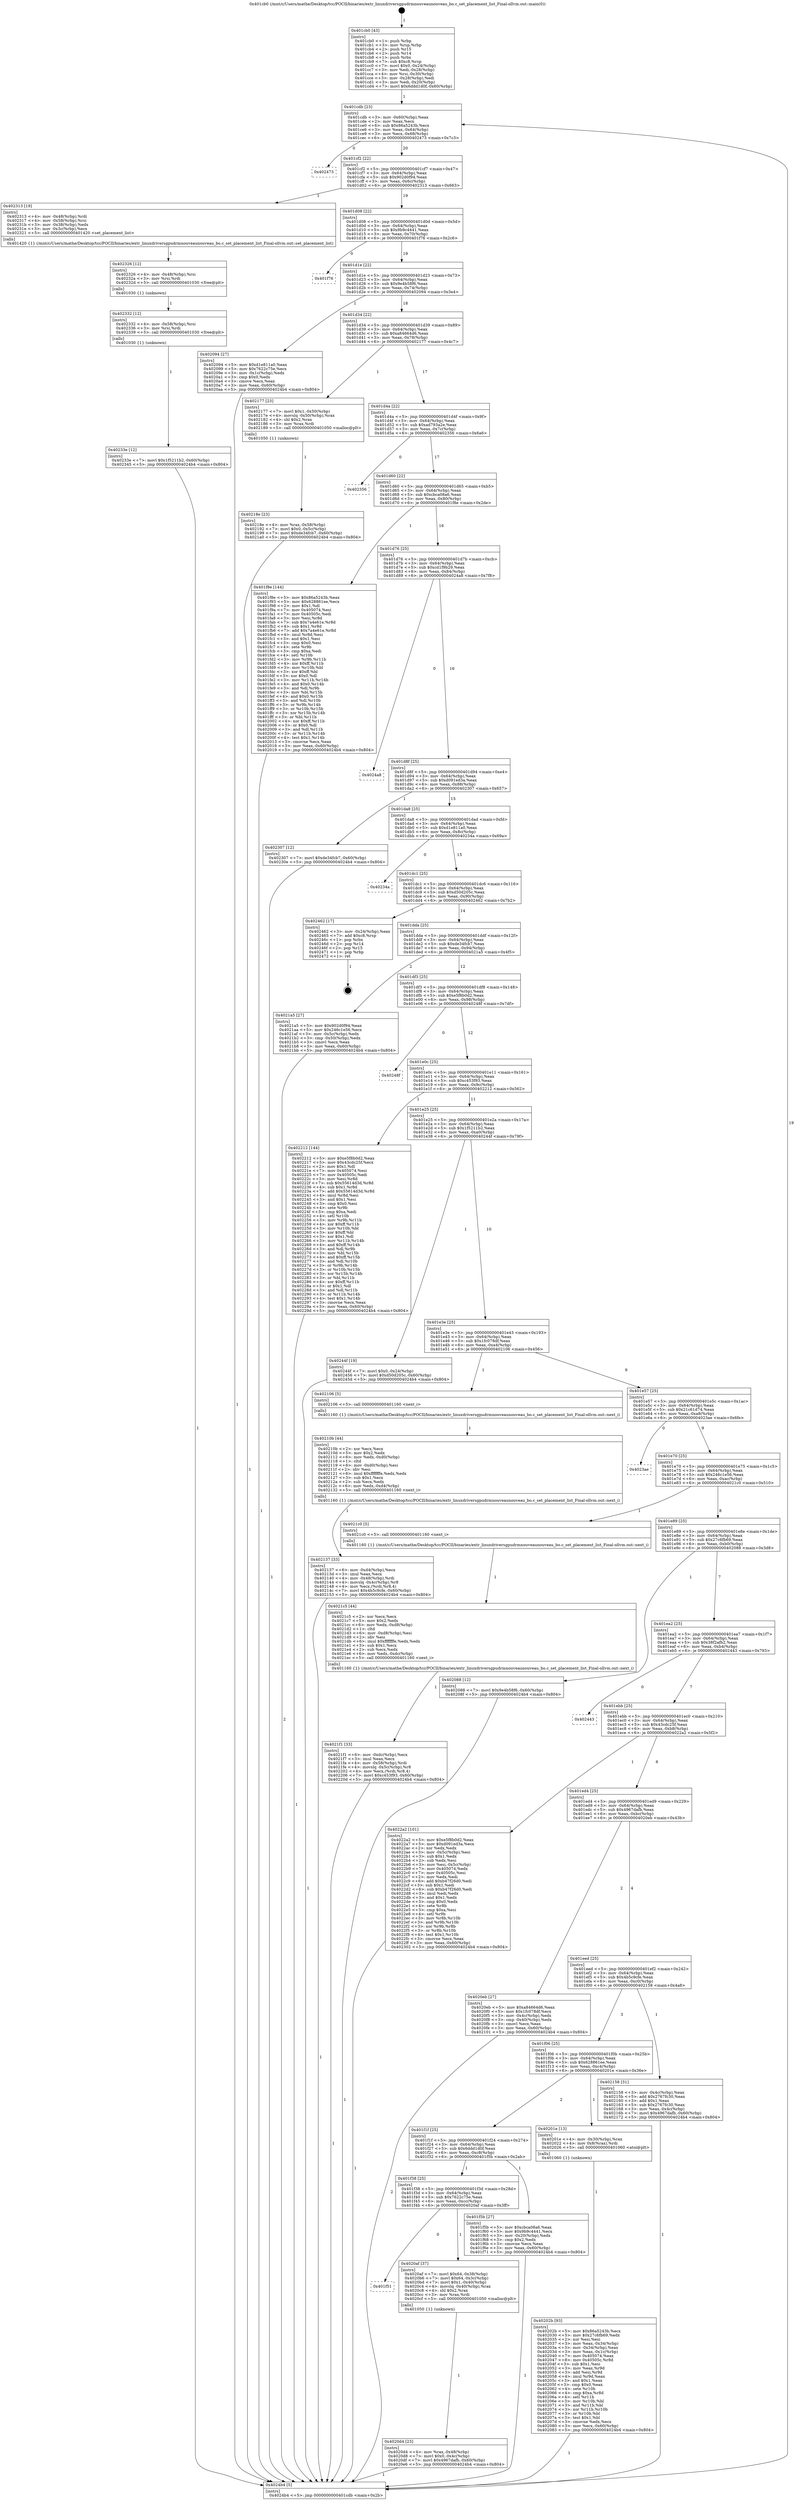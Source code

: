 digraph "0x401cb0" {
  label = "0x401cb0 (/mnt/c/Users/mathe/Desktop/tcc/POCII/binaries/extr_linuxdriversgpudrmnouveaunouveau_bo.c_set_placement_list_Final-ollvm.out::main(0))"
  labelloc = "t"
  node[shape=record]

  Entry [label="",width=0.3,height=0.3,shape=circle,fillcolor=black,style=filled]
  "0x401cdb" [label="{
     0x401cdb [23]\l
     | [instrs]\l
     &nbsp;&nbsp;0x401cdb \<+3\>: mov -0x60(%rbp),%eax\l
     &nbsp;&nbsp;0x401cde \<+2\>: mov %eax,%ecx\l
     &nbsp;&nbsp;0x401ce0 \<+6\>: sub $0x86a5243b,%ecx\l
     &nbsp;&nbsp;0x401ce6 \<+3\>: mov %eax,-0x64(%rbp)\l
     &nbsp;&nbsp;0x401ce9 \<+3\>: mov %ecx,-0x68(%rbp)\l
     &nbsp;&nbsp;0x401cec \<+6\>: je 0000000000402473 \<main+0x7c3\>\l
  }"]
  "0x402473" [label="{
     0x402473\l
  }", style=dashed]
  "0x401cf2" [label="{
     0x401cf2 [22]\l
     | [instrs]\l
     &nbsp;&nbsp;0x401cf2 \<+5\>: jmp 0000000000401cf7 \<main+0x47\>\l
     &nbsp;&nbsp;0x401cf7 \<+3\>: mov -0x64(%rbp),%eax\l
     &nbsp;&nbsp;0x401cfa \<+5\>: sub $0x902d0f94,%eax\l
     &nbsp;&nbsp;0x401cff \<+3\>: mov %eax,-0x6c(%rbp)\l
     &nbsp;&nbsp;0x401d02 \<+6\>: je 0000000000402313 \<main+0x663\>\l
  }"]
  Exit [label="",width=0.3,height=0.3,shape=circle,fillcolor=black,style=filled,peripheries=2]
  "0x402313" [label="{
     0x402313 [19]\l
     | [instrs]\l
     &nbsp;&nbsp;0x402313 \<+4\>: mov -0x48(%rbp),%rdi\l
     &nbsp;&nbsp;0x402317 \<+4\>: mov -0x58(%rbp),%rsi\l
     &nbsp;&nbsp;0x40231b \<+3\>: mov -0x38(%rbp),%edx\l
     &nbsp;&nbsp;0x40231e \<+3\>: mov -0x3c(%rbp),%ecx\l
     &nbsp;&nbsp;0x402321 \<+5\>: call 0000000000401420 \<set_placement_list\>\l
     | [calls]\l
     &nbsp;&nbsp;0x401420 \{1\} (/mnt/c/Users/mathe/Desktop/tcc/POCII/binaries/extr_linuxdriversgpudrmnouveaunouveau_bo.c_set_placement_list_Final-ollvm.out::set_placement_list)\l
  }"]
  "0x401d08" [label="{
     0x401d08 [22]\l
     | [instrs]\l
     &nbsp;&nbsp;0x401d08 \<+5\>: jmp 0000000000401d0d \<main+0x5d\>\l
     &nbsp;&nbsp;0x401d0d \<+3\>: mov -0x64(%rbp),%eax\l
     &nbsp;&nbsp;0x401d10 \<+5\>: sub $0x9b9c4441,%eax\l
     &nbsp;&nbsp;0x401d15 \<+3\>: mov %eax,-0x70(%rbp)\l
     &nbsp;&nbsp;0x401d18 \<+6\>: je 0000000000401f76 \<main+0x2c6\>\l
  }"]
  "0x40233e" [label="{
     0x40233e [12]\l
     | [instrs]\l
     &nbsp;&nbsp;0x40233e \<+7\>: movl $0x1f5211b2,-0x60(%rbp)\l
     &nbsp;&nbsp;0x402345 \<+5\>: jmp 00000000004024b4 \<main+0x804\>\l
  }"]
  "0x401f76" [label="{
     0x401f76\l
  }", style=dashed]
  "0x401d1e" [label="{
     0x401d1e [22]\l
     | [instrs]\l
     &nbsp;&nbsp;0x401d1e \<+5\>: jmp 0000000000401d23 \<main+0x73\>\l
     &nbsp;&nbsp;0x401d23 \<+3\>: mov -0x64(%rbp),%eax\l
     &nbsp;&nbsp;0x401d26 \<+5\>: sub $0x9e4b58f6,%eax\l
     &nbsp;&nbsp;0x401d2b \<+3\>: mov %eax,-0x74(%rbp)\l
     &nbsp;&nbsp;0x401d2e \<+6\>: je 0000000000402094 \<main+0x3e4\>\l
  }"]
  "0x402332" [label="{
     0x402332 [12]\l
     | [instrs]\l
     &nbsp;&nbsp;0x402332 \<+4\>: mov -0x58(%rbp),%rsi\l
     &nbsp;&nbsp;0x402336 \<+3\>: mov %rsi,%rdi\l
     &nbsp;&nbsp;0x402339 \<+5\>: call 0000000000401030 \<free@plt\>\l
     | [calls]\l
     &nbsp;&nbsp;0x401030 \{1\} (unknown)\l
  }"]
  "0x402094" [label="{
     0x402094 [27]\l
     | [instrs]\l
     &nbsp;&nbsp;0x402094 \<+5\>: mov $0xd1e811a0,%eax\l
     &nbsp;&nbsp;0x402099 \<+5\>: mov $0x7622c75e,%ecx\l
     &nbsp;&nbsp;0x40209e \<+3\>: mov -0x1c(%rbp),%edx\l
     &nbsp;&nbsp;0x4020a1 \<+3\>: cmp $0x0,%edx\l
     &nbsp;&nbsp;0x4020a4 \<+3\>: cmove %ecx,%eax\l
     &nbsp;&nbsp;0x4020a7 \<+3\>: mov %eax,-0x60(%rbp)\l
     &nbsp;&nbsp;0x4020aa \<+5\>: jmp 00000000004024b4 \<main+0x804\>\l
  }"]
  "0x401d34" [label="{
     0x401d34 [22]\l
     | [instrs]\l
     &nbsp;&nbsp;0x401d34 \<+5\>: jmp 0000000000401d39 \<main+0x89\>\l
     &nbsp;&nbsp;0x401d39 \<+3\>: mov -0x64(%rbp),%eax\l
     &nbsp;&nbsp;0x401d3c \<+5\>: sub $0xa84664d6,%eax\l
     &nbsp;&nbsp;0x401d41 \<+3\>: mov %eax,-0x78(%rbp)\l
     &nbsp;&nbsp;0x401d44 \<+6\>: je 0000000000402177 \<main+0x4c7\>\l
  }"]
  "0x402326" [label="{
     0x402326 [12]\l
     | [instrs]\l
     &nbsp;&nbsp;0x402326 \<+4\>: mov -0x48(%rbp),%rsi\l
     &nbsp;&nbsp;0x40232a \<+3\>: mov %rsi,%rdi\l
     &nbsp;&nbsp;0x40232d \<+5\>: call 0000000000401030 \<free@plt\>\l
     | [calls]\l
     &nbsp;&nbsp;0x401030 \{1\} (unknown)\l
  }"]
  "0x402177" [label="{
     0x402177 [23]\l
     | [instrs]\l
     &nbsp;&nbsp;0x402177 \<+7\>: movl $0x1,-0x50(%rbp)\l
     &nbsp;&nbsp;0x40217e \<+4\>: movslq -0x50(%rbp),%rax\l
     &nbsp;&nbsp;0x402182 \<+4\>: shl $0x2,%rax\l
     &nbsp;&nbsp;0x402186 \<+3\>: mov %rax,%rdi\l
     &nbsp;&nbsp;0x402189 \<+5\>: call 0000000000401050 \<malloc@plt\>\l
     | [calls]\l
     &nbsp;&nbsp;0x401050 \{1\} (unknown)\l
  }"]
  "0x401d4a" [label="{
     0x401d4a [22]\l
     | [instrs]\l
     &nbsp;&nbsp;0x401d4a \<+5\>: jmp 0000000000401d4f \<main+0x9f\>\l
     &nbsp;&nbsp;0x401d4f \<+3\>: mov -0x64(%rbp),%eax\l
     &nbsp;&nbsp;0x401d52 \<+5\>: sub $0xad793a2e,%eax\l
     &nbsp;&nbsp;0x401d57 \<+3\>: mov %eax,-0x7c(%rbp)\l
     &nbsp;&nbsp;0x401d5a \<+6\>: je 0000000000402356 \<main+0x6a6\>\l
  }"]
  "0x4021f1" [label="{
     0x4021f1 [33]\l
     | [instrs]\l
     &nbsp;&nbsp;0x4021f1 \<+6\>: mov -0xdc(%rbp),%ecx\l
     &nbsp;&nbsp;0x4021f7 \<+3\>: imul %eax,%ecx\l
     &nbsp;&nbsp;0x4021fa \<+4\>: mov -0x58(%rbp),%rdi\l
     &nbsp;&nbsp;0x4021fe \<+4\>: movslq -0x5c(%rbp),%r8\l
     &nbsp;&nbsp;0x402202 \<+4\>: mov %ecx,(%rdi,%r8,4)\l
     &nbsp;&nbsp;0x402206 \<+7\>: movl $0xc453f93,-0x60(%rbp)\l
     &nbsp;&nbsp;0x40220d \<+5\>: jmp 00000000004024b4 \<main+0x804\>\l
  }"]
  "0x402356" [label="{
     0x402356\l
  }", style=dashed]
  "0x401d60" [label="{
     0x401d60 [22]\l
     | [instrs]\l
     &nbsp;&nbsp;0x401d60 \<+5\>: jmp 0000000000401d65 \<main+0xb5\>\l
     &nbsp;&nbsp;0x401d65 \<+3\>: mov -0x64(%rbp),%eax\l
     &nbsp;&nbsp;0x401d68 \<+5\>: sub $0xcbca08a6,%eax\l
     &nbsp;&nbsp;0x401d6d \<+3\>: mov %eax,-0x80(%rbp)\l
     &nbsp;&nbsp;0x401d70 \<+6\>: je 0000000000401f8e \<main+0x2de\>\l
  }"]
  "0x4021c5" [label="{
     0x4021c5 [44]\l
     | [instrs]\l
     &nbsp;&nbsp;0x4021c5 \<+2\>: xor %ecx,%ecx\l
     &nbsp;&nbsp;0x4021c7 \<+5\>: mov $0x2,%edx\l
     &nbsp;&nbsp;0x4021cc \<+6\>: mov %edx,-0xd8(%rbp)\l
     &nbsp;&nbsp;0x4021d2 \<+1\>: cltd\l
     &nbsp;&nbsp;0x4021d3 \<+6\>: mov -0xd8(%rbp),%esi\l
     &nbsp;&nbsp;0x4021d9 \<+2\>: idiv %esi\l
     &nbsp;&nbsp;0x4021db \<+6\>: imul $0xfffffffe,%edx,%edx\l
     &nbsp;&nbsp;0x4021e1 \<+3\>: sub $0x1,%ecx\l
     &nbsp;&nbsp;0x4021e4 \<+2\>: sub %ecx,%edx\l
     &nbsp;&nbsp;0x4021e6 \<+6\>: mov %edx,-0xdc(%rbp)\l
     &nbsp;&nbsp;0x4021ec \<+5\>: call 0000000000401160 \<next_i\>\l
     | [calls]\l
     &nbsp;&nbsp;0x401160 \{1\} (/mnt/c/Users/mathe/Desktop/tcc/POCII/binaries/extr_linuxdriversgpudrmnouveaunouveau_bo.c_set_placement_list_Final-ollvm.out::next_i)\l
  }"]
  "0x401f8e" [label="{
     0x401f8e [144]\l
     | [instrs]\l
     &nbsp;&nbsp;0x401f8e \<+5\>: mov $0x86a5243b,%eax\l
     &nbsp;&nbsp;0x401f93 \<+5\>: mov $0x628861ee,%ecx\l
     &nbsp;&nbsp;0x401f98 \<+2\>: mov $0x1,%dl\l
     &nbsp;&nbsp;0x401f9a \<+7\>: mov 0x405074,%esi\l
     &nbsp;&nbsp;0x401fa1 \<+7\>: mov 0x40505c,%edi\l
     &nbsp;&nbsp;0x401fa8 \<+3\>: mov %esi,%r8d\l
     &nbsp;&nbsp;0x401fab \<+7\>: sub $0x7a4e61e,%r8d\l
     &nbsp;&nbsp;0x401fb2 \<+4\>: sub $0x1,%r8d\l
     &nbsp;&nbsp;0x401fb6 \<+7\>: add $0x7a4e61e,%r8d\l
     &nbsp;&nbsp;0x401fbd \<+4\>: imul %r8d,%esi\l
     &nbsp;&nbsp;0x401fc1 \<+3\>: and $0x1,%esi\l
     &nbsp;&nbsp;0x401fc4 \<+3\>: cmp $0x0,%esi\l
     &nbsp;&nbsp;0x401fc7 \<+4\>: sete %r9b\l
     &nbsp;&nbsp;0x401fcb \<+3\>: cmp $0xa,%edi\l
     &nbsp;&nbsp;0x401fce \<+4\>: setl %r10b\l
     &nbsp;&nbsp;0x401fd2 \<+3\>: mov %r9b,%r11b\l
     &nbsp;&nbsp;0x401fd5 \<+4\>: xor $0xff,%r11b\l
     &nbsp;&nbsp;0x401fd9 \<+3\>: mov %r10b,%bl\l
     &nbsp;&nbsp;0x401fdc \<+3\>: xor $0xff,%bl\l
     &nbsp;&nbsp;0x401fdf \<+3\>: xor $0x0,%dl\l
     &nbsp;&nbsp;0x401fe2 \<+3\>: mov %r11b,%r14b\l
     &nbsp;&nbsp;0x401fe5 \<+4\>: and $0x0,%r14b\l
     &nbsp;&nbsp;0x401fe9 \<+3\>: and %dl,%r9b\l
     &nbsp;&nbsp;0x401fec \<+3\>: mov %bl,%r15b\l
     &nbsp;&nbsp;0x401fef \<+4\>: and $0x0,%r15b\l
     &nbsp;&nbsp;0x401ff3 \<+3\>: and %dl,%r10b\l
     &nbsp;&nbsp;0x401ff6 \<+3\>: or %r9b,%r14b\l
     &nbsp;&nbsp;0x401ff9 \<+3\>: or %r10b,%r15b\l
     &nbsp;&nbsp;0x401ffc \<+3\>: xor %r15b,%r14b\l
     &nbsp;&nbsp;0x401fff \<+3\>: or %bl,%r11b\l
     &nbsp;&nbsp;0x402002 \<+4\>: xor $0xff,%r11b\l
     &nbsp;&nbsp;0x402006 \<+3\>: or $0x0,%dl\l
     &nbsp;&nbsp;0x402009 \<+3\>: and %dl,%r11b\l
     &nbsp;&nbsp;0x40200c \<+3\>: or %r11b,%r14b\l
     &nbsp;&nbsp;0x40200f \<+4\>: test $0x1,%r14b\l
     &nbsp;&nbsp;0x402013 \<+3\>: cmovne %ecx,%eax\l
     &nbsp;&nbsp;0x402016 \<+3\>: mov %eax,-0x60(%rbp)\l
     &nbsp;&nbsp;0x402019 \<+5\>: jmp 00000000004024b4 \<main+0x804\>\l
  }"]
  "0x401d76" [label="{
     0x401d76 [25]\l
     | [instrs]\l
     &nbsp;&nbsp;0x401d76 \<+5\>: jmp 0000000000401d7b \<main+0xcb\>\l
     &nbsp;&nbsp;0x401d7b \<+3\>: mov -0x64(%rbp),%eax\l
     &nbsp;&nbsp;0x401d7e \<+5\>: sub $0xcd1f9b29,%eax\l
     &nbsp;&nbsp;0x401d83 \<+6\>: mov %eax,-0x84(%rbp)\l
     &nbsp;&nbsp;0x401d89 \<+6\>: je 00000000004024a8 \<main+0x7f8\>\l
  }"]
  "0x40218e" [label="{
     0x40218e [23]\l
     | [instrs]\l
     &nbsp;&nbsp;0x40218e \<+4\>: mov %rax,-0x58(%rbp)\l
     &nbsp;&nbsp;0x402192 \<+7\>: movl $0x0,-0x5c(%rbp)\l
     &nbsp;&nbsp;0x402199 \<+7\>: movl $0xde34fcb7,-0x60(%rbp)\l
     &nbsp;&nbsp;0x4021a0 \<+5\>: jmp 00000000004024b4 \<main+0x804\>\l
  }"]
  "0x4024a8" [label="{
     0x4024a8\l
  }", style=dashed]
  "0x401d8f" [label="{
     0x401d8f [25]\l
     | [instrs]\l
     &nbsp;&nbsp;0x401d8f \<+5\>: jmp 0000000000401d94 \<main+0xe4\>\l
     &nbsp;&nbsp;0x401d94 \<+3\>: mov -0x64(%rbp),%eax\l
     &nbsp;&nbsp;0x401d97 \<+5\>: sub $0xd091ed3a,%eax\l
     &nbsp;&nbsp;0x401d9c \<+6\>: mov %eax,-0x88(%rbp)\l
     &nbsp;&nbsp;0x401da2 \<+6\>: je 0000000000402307 \<main+0x657\>\l
  }"]
  "0x402137" [label="{
     0x402137 [33]\l
     | [instrs]\l
     &nbsp;&nbsp;0x402137 \<+6\>: mov -0xd4(%rbp),%ecx\l
     &nbsp;&nbsp;0x40213d \<+3\>: imul %eax,%ecx\l
     &nbsp;&nbsp;0x402140 \<+4\>: mov -0x48(%rbp),%rdi\l
     &nbsp;&nbsp;0x402144 \<+4\>: movslq -0x4c(%rbp),%r8\l
     &nbsp;&nbsp;0x402148 \<+4\>: mov %ecx,(%rdi,%r8,4)\l
     &nbsp;&nbsp;0x40214c \<+7\>: movl $0x4b5c9cfe,-0x60(%rbp)\l
     &nbsp;&nbsp;0x402153 \<+5\>: jmp 00000000004024b4 \<main+0x804\>\l
  }"]
  "0x402307" [label="{
     0x402307 [12]\l
     | [instrs]\l
     &nbsp;&nbsp;0x402307 \<+7\>: movl $0xde34fcb7,-0x60(%rbp)\l
     &nbsp;&nbsp;0x40230e \<+5\>: jmp 00000000004024b4 \<main+0x804\>\l
  }"]
  "0x401da8" [label="{
     0x401da8 [25]\l
     | [instrs]\l
     &nbsp;&nbsp;0x401da8 \<+5\>: jmp 0000000000401dad \<main+0xfd\>\l
     &nbsp;&nbsp;0x401dad \<+3\>: mov -0x64(%rbp),%eax\l
     &nbsp;&nbsp;0x401db0 \<+5\>: sub $0xd1e811a0,%eax\l
     &nbsp;&nbsp;0x401db5 \<+6\>: mov %eax,-0x8c(%rbp)\l
     &nbsp;&nbsp;0x401dbb \<+6\>: je 000000000040234a \<main+0x69a\>\l
  }"]
  "0x40210b" [label="{
     0x40210b [44]\l
     | [instrs]\l
     &nbsp;&nbsp;0x40210b \<+2\>: xor %ecx,%ecx\l
     &nbsp;&nbsp;0x40210d \<+5\>: mov $0x2,%edx\l
     &nbsp;&nbsp;0x402112 \<+6\>: mov %edx,-0xd0(%rbp)\l
     &nbsp;&nbsp;0x402118 \<+1\>: cltd\l
     &nbsp;&nbsp;0x402119 \<+6\>: mov -0xd0(%rbp),%esi\l
     &nbsp;&nbsp;0x40211f \<+2\>: idiv %esi\l
     &nbsp;&nbsp;0x402121 \<+6\>: imul $0xfffffffe,%edx,%edx\l
     &nbsp;&nbsp;0x402127 \<+3\>: sub $0x1,%ecx\l
     &nbsp;&nbsp;0x40212a \<+2\>: sub %ecx,%edx\l
     &nbsp;&nbsp;0x40212c \<+6\>: mov %edx,-0xd4(%rbp)\l
     &nbsp;&nbsp;0x402132 \<+5\>: call 0000000000401160 \<next_i\>\l
     | [calls]\l
     &nbsp;&nbsp;0x401160 \{1\} (/mnt/c/Users/mathe/Desktop/tcc/POCII/binaries/extr_linuxdriversgpudrmnouveaunouveau_bo.c_set_placement_list_Final-ollvm.out::next_i)\l
  }"]
  "0x40234a" [label="{
     0x40234a\l
  }", style=dashed]
  "0x401dc1" [label="{
     0x401dc1 [25]\l
     | [instrs]\l
     &nbsp;&nbsp;0x401dc1 \<+5\>: jmp 0000000000401dc6 \<main+0x116\>\l
     &nbsp;&nbsp;0x401dc6 \<+3\>: mov -0x64(%rbp),%eax\l
     &nbsp;&nbsp;0x401dc9 \<+5\>: sub $0xd50d205c,%eax\l
     &nbsp;&nbsp;0x401dce \<+6\>: mov %eax,-0x90(%rbp)\l
     &nbsp;&nbsp;0x401dd4 \<+6\>: je 0000000000402462 \<main+0x7b2\>\l
  }"]
  "0x4020d4" [label="{
     0x4020d4 [23]\l
     | [instrs]\l
     &nbsp;&nbsp;0x4020d4 \<+4\>: mov %rax,-0x48(%rbp)\l
     &nbsp;&nbsp;0x4020d8 \<+7\>: movl $0x0,-0x4c(%rbp)\l
     &nbsp;&nbsp;0x4020df \<+7\>: movl $0x4967dafb,-0x60(%rbp)\l
     &nbsp;&nbsp;0x4020e6 \<+5\>: jmp 00000000004024b4 \<main+0x804\>\l
  }"]
  "0x402462" [label="{
     0x402462 [17]\l
     | [instrs]\l
     &nbsp;&nbsp;0x402462 \<+3\>: mov -0x24(%rbp),%eax\l
     &nbsp;&nbsp;0x402465 \<+7\>: add $0xc8,%rsp\l
     &nbsp;&nbsp;0x40246c \<+1\>: pop %rbx\l
     &nbsp;&nbsp;0x40246d \<+2\>: pop %r14\l
     &nbsp;&nbsp;0x40246f \<+2\>: pop %r15\l
     &nbsp;&nbsp;0x402471 \<+1\>: pop %rbp\l
     &nbsp;&nbsp;0x402472 \<+1\>: ret\l
  }"]
  "0x401dda" [label="{
     0x401dda [25]\l
     | [instrs]\l
     &nbsp;&nbsp;0x401dda \<+5\>: jmp 0000000000401ddf \<main+0x12f\>\l
     &nbsp;&nbsp;0x401ddf \<+3\>: mov -0x64(%rbp),%eax\l
     &nbsp;&nbsp;0x401de2 \<+5\>: sub $0xde34fcb7,%eax\l
     &nbsp;&nbsp;0x401de7 \<+6\>: mov %eax,-0x94(%rbp)\l
     &nbsp;&nbsp;0x401ded \<+6\>: je 00000000004021a5 \<main+0x4f5\>\l
  }"]
  "0x401f51" [label="{
     0x401f51\l
  }", style=dashed]
  "0x4021a5" [label="{
     0x4021a5 [27]\l
     | [instrs]\l
     &nbsp;&nbsp;0x4021a5 \<+5\>: mov $0x902d0f94,%eax\l
     &nbsp;&nbsp;0x4021aa \<+5\>: mov $0x246c1e56,%ecx\l
     &nbsp;&nbsp;0x4021af \<+3\>: mov -0x5c(%rbp),%edx\l
     &nbsp;&nbsp;0x4021b2 \<+3\>: cmp -0x50(%rbp),%edx\l
     &nbsp;&nbsp;0x4021b5 \<+3\>: cmovl %ecx,%eax\l
     &nbsp;&nbsp;0x4021b8 \<+3\>: mov %eax,-0x60(%rbp)\l
     &nbsp;&nbsp;0x4021bb \<+5\>: jmp 00000000004024b4 \<main+0x804\>\l
  }"]
  "0x401df3" [label="{
     0x401df3 [25]\l
     | [instrs]\l
     &nbsp;&nbsp;0x401df3 \<+5\>: jmp 0000000000401df8 \<main+0x148\>\l
     &nbsp;&nbsp;0x401df8 \<+3\>: mov -0x64(%rbp),%eax\l
     &nbsp;&nbsp;0x401dfb \<+5\>: sub $0xe5f8b0d2,%eax\l
     &nbsp;&nbsp;0x401e00 \<+6\>: mov %eax,-0x98(%rbp)\l
     &nbsp;&nbsp;0x401e06 \<+6\>: je 000000000040248f \<main+0x7df\>\l
  }"]
  "0x4020af" [label="{
     0x4020af [37]\l
     | [instrs]\l
     &nbsp;&nbsp;0x4020af \<+7\>: movl $0x64,-0x38(%rbp)\l
     &nbsp;&nbsp;0x4020b6 \<+7\>: movl $0x64,-0x3c(%rbp)\l
     &nbsp;&nbsp;0x4020bd \<+7\>: movl $0x1,-0x40(%rbp)\l
     &nbsp;&nbsp;0x4020c4 \<+4\>: movslq -0x40(%rbp),%rax\l
     &nbsp;&nbsp;0x4020c8 \<+4\>: shl $0x2,%rax\l
     &nbsp;&nbsp;0x4020cc \<+3\>: mov %rax,%rdi\l
     &nbsp;&nbsp;0x4020cf \<+5\>: call 0000000000401050 \<malloc@plt\>\l
     | [calls]\l
     &nbsp;&nbsp;0x401050 \{1\} (unknown)\l
  }"]
  "0x40248f" [label="{
     0x40248f\l
  }", style=dashed]
  "0x401e0c" [label="{
     0x401e0c [25]\l
     | [instrs]\l
     &nbsp;&nbsp;0x401e0c \<+5\>: jmp 0000000000401e11 \<main+0x161\>\l
     &nbsp;&nbsp;0x401e11 \<+3\>: mov -0x64(%rbp),%eax\l
     &nbsp;&nbsp;0x401e14 \<+5\>: sub $0xc453f93,%eax\l
     &nbsp;&nbsp;0x401e19 \<+6\>: mov %eax,-0x9c(%rbp)\l
     &nbsp;&nbsp;0x401e1f \<+6\>: je 0000000000402212 \<main+0x562\>\l
  }"]
  "0x40202b" [label="{
     0x40202b [93]\l
     | [instrs]\l
     &nbsp;&nbsp;0x40202b \<+5\>: mov $0x86a5243b,%ecx\l
     &nbsp;&nbsp;0x402030 \<+5\>: mov $0x27c6fb69,%edx\l
     &nbsp;&nbsp;0x402035 \<+2\>: xor %esi,%esi\l
     &nbsp;&nbsp;0x402037 \<+3\>: mov %eax,-0x34(%rbp)\l
     &nbsp;&nbsp;0x40203a \<+3\>: mov -0x34(%rbp),%eax\l
     &nbsp;&nbsp;0x40203d \<+3\>: mov %eax,-0x1c(%rbp)\l
     &nbsp;&nbsp;0x402040 \<+7\>: mov 0x405074,%eax\l
     &nbsp;&nbsp;0x402047 \<+8\>: mov 0x40505c,%r8d\l
     &nbsp;&nbsp;0x40204f \<+3\>: sub $0x1,%esi\l
     &nbsp;&nbsp;0x402052 \<+3\>: mov %eax,%r9d\l
     &nbsp;&nbsp;0x402055 \<+3\>: add %esi,%r9d\l
     &nbsp;&nbsp;0x402058 \<+4\>: imul %r9d,%eax\l
     &nbsp;&nbsp;0x40205c \<+3\>: and $0x1,%eax\l
     &nbsp;&nbsp;0x40205f \<+3\>: cmp $0x0,%eax\l
     &nbsp;&nbsp;0x402062 \<+4\>: sete %r10b\l
     &nbsp;&nbsp;0x402066 \<+4\>: cmp $0xa,%r8d\l
     &nbsp;&nbsp;0x40206a \<+4\>: setl %r11b\l
     &nbsp;&nbsp;0x40206e \<+3\>: mov %r10b,%bl\l
     &nbsp;&nbsp;0x402071 \<+3\>: and %r11b,%bl\l
     &nbsp;&nbsp;0x402074 \<+3\>: xor %r11b,%r10b\l
     &nbsp;&nbsp;0x402077 \<+3\>: or %r10b,%bl\l
     &nbsp;&nbsp;0x40207a \<+3\>: test $0x1,%bl\l
     &nbsp;&nbsp;0x40207d \<+3\>: cmovne %edx,%ecx\l
     &nbsp;&nbsp;0x402080 \<+3\>: mov %ecx,-0x60(%rbp)\l
     &nbsp;&nbsp;0x402083 \<+5\>: jmp 00000000004024b4 \<main+0x804\>\l
  }"]
  "0x402212" [label="{
     0x402212 [144]\l
     | [instrs]\l
     &nbsp;&nbsp;0x402212 \<+5\>: mov $0xe5f8b0d2,%eax\l
     &nbsp;&nbsp;0x402217 \<+5\>: mov $0x43cdc25f,%ecx\l
     &nbsp;&nbsp;0x40221c \<+2\>: mov $0x1,%dl\l
     &nbsp;&nbsp;0x40221e \<+7\>: mov 0x405074,%esi\l
     &nbsp;&nbsp;0x402225 \<+7\>: mov 0x40505c,%edi\l
     &nbsp;&nbsp;0x40222c \<+3\>: mov %esi,%r8d\l
     &nbsp;&nbsp;0x40222f \<+7\>: sub $0x55614d3d,%r8d\l
     &nbsp;&nbsp;0x402236 \<+4\>: sub $0x1,%r8d\l
     &nbsp;&nbsp;0x40223a \<+7\>: add $0x55614d3d,%r8d\l
     &nbsp;&nbsp;0x402241 \<+4\>: imul %r8d,%esi\l
     &nbsp;&nbsp;0x402245 \<+3\>: and $0x1,%esi\l
     &nbsp;&nbsp;0x402248 \<+3\>: cmp $0x0,%esi\l
     &nbsp;&nbsp;0x40224b \<+4\>: sete %r9b\l
     &nbsp;&nbsp;0x40224f \<+3\>: cmp $0xa,%edi\l
     &nbsp;&nbsp;0x402252 \<+4\>: setl %r10b\l
     &nbsp;&nbsp;0x402256 \<+3\>: mov %r9b,%r11b\l
     &nbsp;&nbsp;0x402259 \<+4\>: xor $0xff,%r11b\l
     &nbsp;&nbsp;0x40225d \<+3\>: mov %r10b,%bl\l
     &nbsp;&nbsp;0x402260 \<+3\>: xor $0xff,%bl\l
     &nbsp;&nbsp;0x402263 \<+3\>: xor $0x1,%dl\l
     &nbsp;&nbsp;0x402266 \<+3\>: mov %r11b,%r14b\l
     &nbsp;&nbsp;0x402269 \<+4\>: and $0xff,%r14b\l
     &nbsp;&nbsp;0x40226d \<+3\>: and %dl,%r9b\l
     &nbsp;&nbsp;0x402270 \<+3\>: mov %bl,%r15b\l
     &nbsp;&nbsp;0x402273 \<+4\>: and $0xff,%r15b\l
     &nbsp;&nbsp;0x402277 \<+3\>: and %dl,%r10b\l
     &nbsp;&nbsp;0x40227a \<+3\>: or %r9b,%r14b\l
     &nbsp;&nbsp;0x40227d \<+3\>: or %r10b,%r15b\l
     &nbsp;&nbsp;0x402280 \<+3\>: xor %r15b,%r14b\l
     &nbsp;&nbsp;0x402283 \<+3\>: or %bl,%r11b\l
     &nbsp;&nbsp;0x402286 \<+4\>: xor $0xff,%r11b\l
     &nbsp;&nbsp;0x40228a \<+3\>: or $0x1,%dl\l
     &nbsp;&nbsp;0x40228d \<+3\>: and %dl,%r11b\l
     &nbsp;&nbsp;0x402290 \<+3\>: or %r11b,%r14b\l
     &nbsp;&nbsp;0x402293 \<+4\>: test $0x1,%r14b\l
     &nbsp;&nbsp;0x402297 \<+3\>: cmovne %ecx,%eax\l
     &nbsp;&nbsp;0x40229a \<+3\>: mov %eax,-0x60(%rbp)\l
     &nbsp;&nbsp;0x40229d \<+5\>: jmp 00000000004024b4 \<main+0x804\>\l
  }"]
  "0x401e25" [label="{
     0x401e25 [25]\l
     | [instrs]\l
     &nbsp;&nbsp;0x401e25 \<+5\>: jmp 0000000000401e2a \<main+0x17a\>\l
     &nbsp;&nbsp;0x401e2a \<+3\>: mov -0x64(%rbp),%eax\l
     &nbsp;&nbsp;0x401e2d \<+5\>: sub $0x1f5211b2,%eax\l
     &nbsp;&nbsp;0x401e32 \<+6\>: mov %eax,-0xa0(%rbp)\l
     &nbsp;&nbsp;0x401e38 \<+6\>: je 000000000040244f \<main+0x79f\>\l
  }"]
  "0x401cb0" [label="{
     0x401cb0 [43]\l
     | [instrs]\l
     &nbsp;&nbsp;0x401cb0 \<+1\>: push %rbp\l
     &nbsp;&nbsp;0x401cb1 \<+3\>: mov %rsp,%rbp\l
     &nbsp;&nbsp;0x401cb4 \<+2\>: push %r15\l
     &nbsp;&nbsp;0x401cb6 \<+2\>: push %r14\l
     &nbsp;&nbsp;0x401cb8 \<+1\>: push %rbx\l
     &nbsp;&nbsp;0x401cb9 \<+7\>: sub $0xc8,%rsp\l
     &nbsp;&nbsp;0x401cc0 \<+7\>: movl $0x0,-0x24(%rbp)\l
     &nbsp;&nbsp;0x401cc7 \<+3\>: mov %edi,-0x28(%rbp)\l
     &nbsp;&nbsp;0x401cca \<+4\>: mov %rsi,-0x30(%rbp)\l
     &nbsp;&nbsp;0x401cce \<+3\>: mov -0x28(%rbp),%edi\l
     &nbsp;&nbsp;0x401cd1 \<+3\>: mov %edi,-0x20(%rbp)\l
     &nbsp;&nbsp;0x401cd4 \<+7\>: movl $0x6ddd1d0f,-0x60(%rbp)\l
  }"]
  "0x40244f" [label="{
     0x40244f [19]\l
     | [instrs]\l
     &nbsp;&nbsp;0x40244f \<+7\>: movl $0x0,-0x24(%rbp)\l
     &nbsp;&nbsp;0x402456 \<+7\>: movl $0xd50d205c,-0x60(%rbp)\l
     &nbsp;&nbsp;0x40245d \<+5\>: jmp 00000000004024b4 \<main+0x804\>\l
  }"]
  "0x401e3e" [label="{
     0x401e3e [25]\l
     | [instrs]\l
     &nbsp;&nbsp;0x401e3e \<+5\>: jmp 0000000000401e43 \<main+0x193\>\l
     &nbsp;&nbsp;0x401e43 \<+3\>: mov -0x64(%rbp),%eax\l
     &nbsp;&nbsp;0x401e46 \<+5\>: sub $0x1fc078df,%eax\l
     &nbsp;&nbsp;0x401e4b \<+6\>: mov %eax,-0xa4(%rbp)\l
     &nbsp;&nbsp;0x401e51 \<+6\>: je 0000000000402106 \<main+0x456\>\l
  }"]
  "0x4024b4" [label="{
     0x4024b4 [5]\l
     | [instrs]\l
     &nbsp;&nbsp;0x4024b4 \<+5\>: jmp 0000000000401cdb \<main+0x2b\>\l
  }"]
  "0x402106" [label="{
     0x402106 [5]\l
     | [instrs]\l
     &nbsp;&nbsp;0x402106 \<+5\>: call 0000000000401160 \<next_i\>\l
     | [calls]\l
     &nbsp;&nbsp;0x401160 \{1\} (/mnt/c/Users/mathe/Desktop/tcc/POCII/binaries/extr_linuxdriversgpudrmnouveaunouveau_bo.c_set_placement_list_Final-ollvm.out::next_i)\l
  }"]
  "0x401e57" [label="{
     0x401e57 [25]\l
     | [instrs]\l
     &nbsp;&nbsp;0x401e57 \<+5\>: jmp 0000000000401e5c \<main+0x1ac\>\l
     &nbsp;&nbsp;0x401e5c \<+3\>: mov -0x64(%rbp),%eax\l
     &nbsp;&nbsp;0x401e5f \<+5\>: sub $0x21c61d74,%eax\l
     &nbsp;&nbsp;0x401e64 \<+6\>: mov %eax,-0xa8(%rbp)\l
     &nbsp;&nbsp;0x401e6a \<+6\>: je 00000000004023ae \<main+0x6fe\>\l
  }"]
  "0x401f38" [label="{
     0x401f38 [25]\l
     | [instrs]\l
     &nbsp;&nbsp;0x401f38 \<+5\>: jmp 0000000000401f3d \<main+0x28d\>\l
     &nbsp;&nbsp;0x401f3d \<+3\>: mov -0x64(%rbp),%eax\l
     &nbsp;&nbsp;0x401f40 \<+5\>: sub $0x7622c75e,%eax\l
     &nbsp;&nbsp;0x401f45 \<+6\>: mov %eax,-0xcc(%rbp)\l
     &nbsp;&nbsp;0x401f4b \<+6\>: je 00000000004020af \<main+0x3ff\>\l
  }"]
  "0x4023ae" [label="{
     0x4023ae\l
  }", style=dashed]
  "0x401e70" [label="{
     0x401e70 [25]\l
     | [instrs]\l
     &nbsp;&nbsp;0x401e70 \<+5\>: jmp 0000000000401e75 \<main+0x1c5\>\l
     &nbsp;&nbsp;0x401e75 \<+3\>: mov -0x64(%rbp),%eax\l
     &nbsp;&nbsp;0x401e78 \<+5\>: sub $0x246c1e56,%eax\l
     &nbsp;&nbsp;0x401e7d \<+6\>: mov %eax,-0xac(%rbp)\l
     &nbsp;&nbsp;0x401e83 \<+6\>: je 00000000004021c0 \<main+0x510\>\l
  }"]
  "0x401f5b" [label="{
     0x401f5b [27]\l
     | [instrs]\l
     &nbsp;&nbsp;0x401f5b \<+5\>: mov $0xcbca08a6,%eax\l
     &nbsp;&nbsp;0x401f60 \<+5\>: mov $0x9b9c4441,%ecx\l
     &nbsp;&nbsp;0x401f65 \<+3\>: mov -0x20(%rbp),%edx\l
     &nbsp;&nbsp;0x401f68 \<+3\>: cmp $0x2,%edx\l
     &nbsp;&nbsp;0x401f6b \<+3\>: cmovne %ecx,%eax\l
     &nbsp;&nbsp;0x401f6e \<+3\>: mov %eax,-0x60(%rbp)\l
     &nbsp;&nbsp;0x401f71 \<+5\>: jmp 00000000004024b4 \<main+0x804\>\l
  }"]
  "0x4021c0" [label="{
     0x4021c0 [5]\l
     | [instrs]\l
     &nbsp;&nbsp;0x4021c0 \<+5\>: call 0000000000401160 \<next_i\>\l
     | [calls]\l
     &nbsp;&nbsp;0x401160 \{1\} (/mnt/c/Users/mathe/Desktop/tcc/POCII/binaries/extr_linuxdriversgpudrmnouveaunouveau_bo.c_set_placement_list_Final-ollvm.out::next_i)\l
  }"]
  "0x401e89" [label="{
     0x401e89 [25]\l
     | [instrs]\l
     &nbsp;&nbsp;0x401e89 \<+5\>: jmp 0000000000401e8e \<main+0x1de\>\l
     &nbsp;&nbsp;0x401e8e \<+3\>: mov -0x64(%rbp),%eax\l
     &nbsp;&nbsp;0x401e91 \<+5\>: sub $0x27c6fb69,%eax\l
     &nbsp;&nbsp;0x401e96 \<+6\>: mov %eax,-0xb0(%rbp)\l
     &nbsp;&nbsp;0x401e9c \<+6\>: je 0000000000402088 \<main+0x3d8\>\l
  }"]
  "0x401f1f" [label="{
     0x401f1f [25]\l
     | [instrs]\l
     &nbsp;&nbsp;0x401f1f \<+5\>: jmp 0000000000401f24 \<main+0x274\>\l
     &nbsp;&nbsp;0x401f24 \<+3\>: mov -0x64(%rbp),%eax\l
     &nbsp;&nbsp;0x401f27 \<+5\>: sub $0x6ddd1d0f,%eax\l
     &nbsp;&nbsp;0x401f2c \<+6\>: mov %eax,-0xc8(%rbp)\l
     &nbsp;&nbsp;0x401f32 \<+6\>: je 0000000000401f5b \<main+0x2ab\>\l
  }"]
  "0x402088" [label="{
     0x402088 [12]\l
     | [instrs]\l
     &nbsp;&nbsp;0x402088 \<+7\>: movl $0x9e4b58f6,-0x60(%rbp)\l
     &nbsp;&nbsp;0x40208f \<+5\>: jmp 00000000004024b4 \<main+0x804\>\l
  }"]
  "0x401ea2" [label="{
     0x401ea2 [25]\l
     | [instrs]\l
     &nbsp;&nbsp;0x401ea2 \<+5\>: jmp 0000000000401ea7 \<main+0x1f7\>\l
     &nbsp;&nbsp;0x401ea7 \<+3\>: mov -0x64(%rbp),%eax\l
     &nbsp;&nbsp;0x401eaa \<+5\>: sub $0x38f2afb2,%eax\l
     &nbsp;&nbsp;0x401eaf \<+6\>: mov %eax,-0xb4(%rbp)\l
     &nbsp;&nbsp;0x401eb5 \<+6\>: je 0000000000402443 \<main+0x793\>\l
  }"]
  "0x40201e" [label="{
     0x40201e [13]\l
     | [instrs]\l
     &nbsp;&nbsp;0x40201e \<+4\>: mov -0x30(%rbp),%rax\l
     &nbsp;&nbsp;0x402022 \<+4\>: mov 0x8(%rax),%rdi\l
     &nbsp;&nbsp;0x402026 \<+5\>: call 0000000000401060 \<atoi@plt\>\l
     | [calls]\l
     &nbsp;&nbsp;0x401060 \{1\} (unknown)\l
  }"]
  "0x402443" [label="{
     0x402443\l
  }", style=dashed]
  "0x401ebb" [label="{
     0x401ebb [25]\l
     | [instrs]\l
     &nbsp;&nbsp;0x401ebb \<+5\>: jmp 0000000000401ec0 \<main+0x210\>\l
     &nbsp;&nbsp;0x401ec0 \<+3\>: mov -0x64(%rbp),%eax\l
     &nbsp;&nbsp;0x401ec3 \<+5\>: sub $0x43cdc25f,%eax\l
     &nbsp;&nbsp;0x401ec8 \<+6\>: mov %eax,-0xb8(%rbp)\l
     &nbsp;&nbsp;0x401ece \<+6\>: je 00000000004022a2 \<main+0x5f2\>\l
  }"]
  "0x401f06" [label="{
     0x401f06 [25]\l
     | [instrs]\l
     &nbsp;&nbsp;0x401f06 \<+5\>: jmp 0000000000401f0b \<main+0x25b\>\l
     &nbsp;&nbsp;0x401f0b \<+3\>: mov -0x64(%rbp),%eax\l
     &nbsp;&nbsp;0x401f0e \<+5\>: sub $0x628861ee,%eax\l
     &nbsp;&nbsp;0x401f13 \<+6\>: mov %eax,-0xc4(%rbp)\l
     &nbsp;&nbsp;0x401f19 \<+6\>: je 000000000040201e \<main+0x36e\>\l
  }"]
  "0x4022a2" [label="{
     0x4022a2 [101]\l
     | [instrs]\l
     &nbsp;&nbsp;0x4022a2 \<+5\>: mov $0xe5f8b0d2,%eax\l
     &nbsp;&nbsp;0x4022a7 \<+5\>: mov $0xd091ed3a,%ecx\l
     &nbsp;&nbsp;0x4022ac \<+2\>: xor %edx,%edx\l
     &nbsp;&nbsp;0x4022ae \<+3\>: mov -0x5c(%rbp),%esi\l
     &nbsp;&nbsp;0x4022b1 \<+3\>: sub $0x1,%edx\l
     &nbsp;&nbsp;0x4022b4 \<+2\>: sub %edx,%esi\l
     &nbsp;&nbsp;0x4022b6 \<+3\>: mov %esi,-0x5c(%rbp)\l
     &nbsp;&nbsp;0x4022b9 \<+7\>: mov 0x405074,%edx\l
     &nbsp;&nbsp;0x4022c0 \<+7\>: mov 0x40505c,%esi\l
     &nbsp;&nbsp;0x4022c7 \<+2\>: mov %edx,%edi\l
     &nbsp;&nbsp;0x4022c9 \<+6\>: add $0xb47f26d0,%edi\l
     &nbsp;&nbsp;0x4022cf \<+3\>: sub $0x1,%edi\l
     &nbsp;&nbsp;0x4022d2 \<+6\>: sub $0xb47f26d0,%edi\l
     &nbsp;&nbsp;0x4022d8 \<+3\>: imul %edi,%edx\l
     &nbsp;&nbsp;0x4022db \<+3\>: and $0x1,%edx\l
     &nbsp;&nbsp;0x4022de \<+3\>: cmp $0x0,%edx\l
     &nbsp;&nbsp;0x4022e1 \<+4\>: sete %r8b\l
     &nbsp;&nbsp;0x4022e5 \<+3\>: cmp $0xa,%esi\l
     &nbsp;&nbsp;0x4022e8 \<+4\>: setl %r9b\l
     &nbsp;&nbsp;0x4022ec \<+3\>: mov %r8b,%r10b\l
     &nbsp;&nbsp;0x4022ef \<+3\>: and %r9b,%r10b\l
     &nbsp;&nbsp;0x4022f2 \<+3\>: xor %r9b,%r8b\l
     &nbsp;&nbsp;0x4022f5 \<+3\>: or %r8b,%r10b\l
     &nbsp;&nbsp;0x4022f8 \<+4\>: test $0x1,%r10b\l
     &nbsp;&nbsp;0x4022fc \<+3\>: cmovne %ecx,%eax\l
     &nbsp;&nbsp;0x4022ff \<+3\>: mov %eax,-0x60(%rbp)\l
     &nbsp;&nbsp;0x402302 \<+5\>: jmp 00000000004024b4 \<main+0x804\>\l
  }"]
  "0x401ed4" [label="{
     0x401ed4 [25]\l
     | [instrs]\l
     &nbsp;&nbsp;0x401ed4 \<+5\>: jmp 0000000000401ed9 \<main+0x229\>\l
     &nbsp;&nbsp;0x401ed9 \<+3\>: mov -0x64(%rbp),%eax\l
     &nbsp;&nbsp;0x401edc \<+5\>: sub $0x4967dafb,%eax\l
     &nbsp;&nbsp;0x401ee1 \<+6\>: mov %eax,-0xbc(%rbp)\l
     &nbsp;&nbsp;0x401ee7 \<+6\>: je 00000000004020eb \<main+0x43b\>\l
  }"]
  "0x402158" [label="{
     0x402158 [31]\l
     | [instrs]\l
     &nbsp;&nbsp;0x402158 \<+3\>: mov -0x4c(%rbp),%eax\l
     &nbsp;&nbsp;0x40215b \<+5\>: add $0x2767fc30,%eax\l
     &nbsp;&nbsp;0x402160 \<+3\>: add $0x1,%eax\l
     &nbsp;&nbsp;0x402163 \<+5\>: sub $0x2767fc30,%eax\l
     &nbsp;&nbsp;0x402168 \<+3\>: mov %eax,-0x4c(%rbp)\l
     &nbsp;&nbsp;0x40216b \<+7\>: movl $0x4967dafb,-0x60(%rbp)\l
     &nbsp;&nbsp;0x402172 \<+5\>: jmp 00000000004024b4 \<main+0x804\>\l
  }"]
  "0x4020eb" [label="{
     0x4020eb [27]\l
     | [instrs]\l
     &nbsp;&nbsp;0x4020eb \<+5\>: mov $0xa84664d6,%eax\l
     &nbsp;&nbsp;0x4020f0 \<+5\>: mov $0x1fc078df,%ecx\l
     &nbsp;&nbsp;0x4020f5 \<+3\>: mov -0x4c(%rbp),%edx\l
     &nbsp;&nbsp;0x4020f8 \<+3\>: cmp -0x40(%rbp),%edx\l
     &nbsp;&nbsp;0x4020fb \<+3\>: cmovl %ecx,%eax\l
     &nbsp;&nbsp;0x4020fe \<+3\>: mov %eax,-0x60(%rbp)\l
     &nbsp;&nbsp;0x402101 \<+5\>: jmp 00000000004024b4 \<main+0x804\>\l
  }"]
  "0x401eed" [label="{
     0x401eed [25]\l
     | [instrs]\l
     &nbsp;&nbsp;0x401eed \<+5\>: jmp 0000000000401ef2 \<main+0x242\>\l
     &nbsp;&nbsp;0x401ef2 \<+3\>: mov -0x64(%rbp),%eax\l
     &nbsp;&nbsp;0x401ef5 \<+5\>: sub $0x4b5c9cfe,%eax\l
     &nbsp;&nbsp;0x401efa \<+6\>: mov %eax,-0xc0(%rbp)\l
     &nbsp;&nbsp;0x401f00 \<+6\>: je 0000000000402158 \<main+0x4a8\>\l
  }"]
  Entry -> "0x401cb0" [label=" 1"]
  "0x401cdb" -> "0x402473" [label=" 0"]
  "0x401cdb" -> "0x401cf2" [label=" 20"]
  "0x402462" -> Exit [label=" 1"]
  "0x401cf2" -> "0x402313" [label=" 1"]
  "0x401cf2" -> "0x401d08" [label=" 19"]
  "0x40244f" -> "0x4024b4" [label=" 1"]
  "0x401d08" -> "0x401f76" [label=" 0"]
  "0x401d08" -> "0x401d1e" [label=" 19"]
  "0x40233e" -> "0x4024b4" [label=" 1"]
  "0x401d1e" -> "0x402094" [label=" 1"]
  "0x401d1e" -> "0x401d34" [label=" 18"]
  "0x402332" -> "0x40233e" [label=" 1"]
  "0x401d34" -> "0x402177" [label=" 1"]
  "0x401d34" -> "0x401d4a" [label=" 17"]
  "0x402326" -> "0x402332" [label=" 1"]
  "0x401d4a" -> "0x402356" [label=" 0"]
  "0x401d4a" -> "0x401d60" [label=" 17"]
  "0x402313" -> "0x402326" [label=" 1"]
  "0x401d60" -> "0x401f8e" [label=" 1"]
  "0x401d60" -> "0x401d76" [label=" 16"]
  "0x402307" -> "0x4024b4" [label=" 1"]
  "0x401d76" -> "0x4024a8" [label=" 0"]
  "0x401d76" -> "0x401d8f" [label=" 16"]
  "0x4022a2" -> "0x4024b4" [label=" 1"]
  "0x401d8f" -> "0x402307" [label=" 1"]
  "0x401d8f" -> "0x401da8" [label=" 15"]
  "0x402212" -> "0x4024b4" [label=" 1"]
  "0x401da8" -> "0x40234a" [label=" 0"]
  "0x401da8" -> "0x401dc1" [label=" 15"]
  "0x4021f1" -> "0x4024b4" [label=" 1"]
  "0x401dc1" -> "0x402462" [label=" 1"]
  "0x401dc1" -> "0x401dda" [label=" 14"]
  "0x4021c5" -> "0x4021f1" [label=" 1"]
  "0x401dda" -> "0x4021a5" [label=" 2"]
  "0x401dda" -> "0x401df3" [label=" 12"]
  "0x4021c0" -> "0x4021c5" [label=" 1"]
  "0x401df3" -> "0x40248f" [label=" 0"]
  "0x401df3" -> "0x401e0c" [label=" 12"]
  "0x4021a5" -> "0x4024b4" [label=" 2"]
  "0x401e0c" -> "0x402212" [label=" 1"]
  "0x401e0c" -> "0x401e25" [label=" 11"]
  "0x402177" -> "0x40218e" [label=" 1"]
  "0x401e25" -> "0x40244f" [label=" 1"]
  "0x401e25" -> "0x401e3e" [label=" 10"]
  "0x402158" -> "0x4024b4" [label=" 1"]
  "0x401e3e" -> "0x402106" [label=" 1"]
  "0x401e3e" -> "0x401e57" [label=" 9"]
  "0x402137" -> "0x4024b4" [label=" 1"]
  "0x401e57" -> "0x4023ae" [label=" 0"]
  "0x401e57" -> "0x401e70" [label=" 9"]
  "0x40210b" -> "0x402137" [label=" 1"]
  "0x401e70" -> "0x4021c0" [label=" 1"]
  "0x401e70" -> "0x401e89" [label=" 8"]
  "0x402106" -> "0x40210b" [label=" 1"]
  "0x401e89" -> "0x402088" [label=" 1"]
  "0x401e89" -> "0x401ea2" [label=" 7"]
  "0x4020d4" -> "0x4024b4" [label=" 1"]
  "0x401ea2" -> "0x402443" [label=" 0"]
  "0x401ea2" -> "0x401ebb" [label=" 7"]
  "0x4020af" -> "0x4020d4" [label=" 1"]
  "0x401ebb" -> "0x4022a2" [label=" 1"]
  "0x401ebb" -> "0x401ed4" [label=" 6"]
  "0x401f38" -> "0x4020af" [label=" 1"]
  "0x401ed4" -> "0x4020eb" [label=" 2"]
  "0x401ed4" -> "0x401eed" [label=" 4"]
  "0x40218e" -> "0x4024b4" [label=" 1"]
  "0x401eed" -> "0x402158" [label=" 1"]
  "0x401eed" -> "0x401f06" [label=" 3"]
  "0x401f38" -> "0x401f51" [label=" 0"]
  "0x401f06" -> "0x40201e" [label=" 1"]
  "0x401f06" -> "0x401f1f" [label=" 2"]
  "0x4020eb" -> "0x4024b4" [label=" 2"]
  "0x401f1f" -> "0x401f5b" [label=" 1"]
  "0x401f1f" -> "0x401f38" [label=" 1"]
  "0x401f5b" -> "0x4024b4" [label=" 1"]
  "0x401cb0" -> "0x401cdb" [label=" 1"]
  "0x4024b4" -> "0x401cdb" [label=" 19"]
  "0x401f8e" -> "0x4024b4" [label=" 1"]
  "0x40201e" -> "0x40202b" [label=" 1"]
  "0x40202b" -> "0x4024b4" [label=" 1"]
  "0x402088" -> "0x4024b4" [label=" 1"]
  "0x402094" -> "0x4024b4" [label=" 1"]
}
